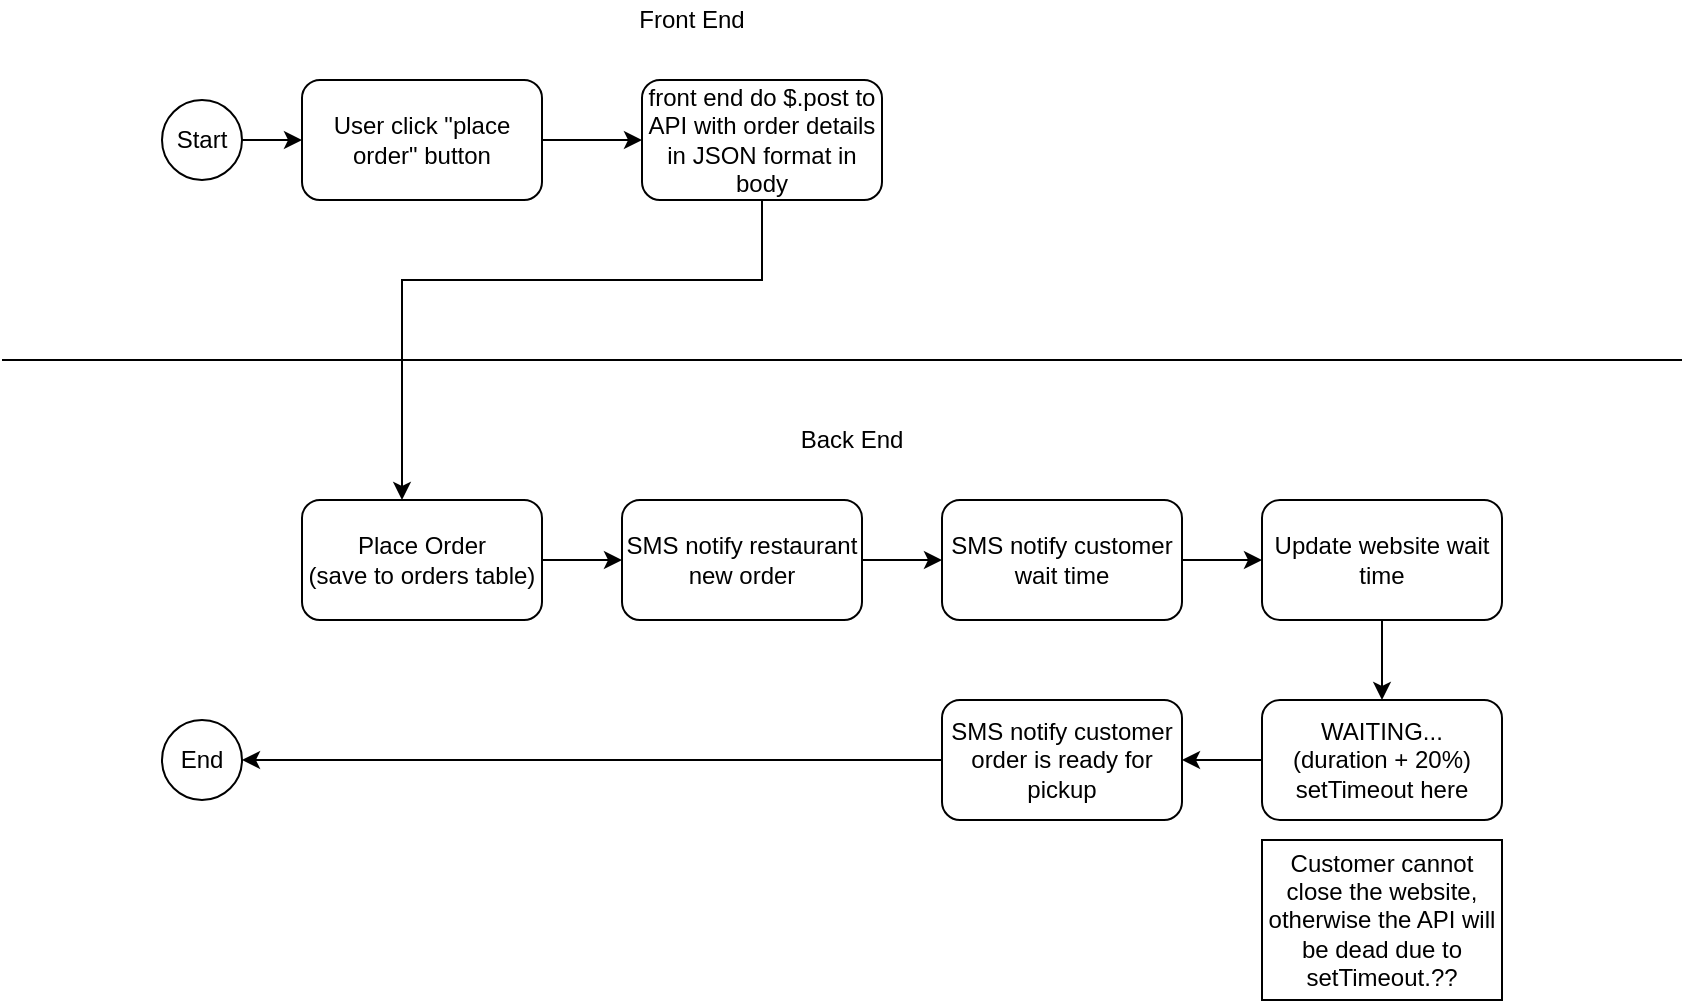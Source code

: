 <mxfile>
    <diagram id="miuZwSb8-RR_LLr0MB7C" name="Page-1">
        <mxGraphModel dx="548" dy="529" grid="1" gridSize="10" guides="1" tooltips="1" connect="1" arrows="1" fold="1" page="1" pageScale="1" pageWidth="850" pageHeight="1100" math="0" shadow="0">
            <root>
                <mxCell id="0"/>
                <mxCell id="1" parent="0"/>
                <mxCell id="26" value="Back End" style="text;html=1;strokeColor=none;fillColor=none;align=center;verticalAlign=middle;whiteSpace=wrap;rounded=0;" parent="1" vertex="1">
                    <mxGeometry x="390" y="230" width="70" height="20" as="geometry"/>
                </mxCell>
                <mxCell id="29" value="Front End" style="text;html=1;strokeColor=none;fillColor=none;align=center;verticalAlign=middle;whiteSpace=wrap;rounded=0;" parent="1" vertex="1">
                    <mxGeometry x="300" y="20" width="90" height="20" as="geometry"/>
                </mxCell>
                <mxCell id="32" value="" style="edgeStyle=orthogonalEdgeStyle;rounded=0;orthogonalLoop=1;jettySize=auto;html=1;" parent="1" source="30" target="31" edge="1">
                    <mxGeometry relative="1" as="geometry"/>
                </mxCell>
                <mxCell id="30" value="Start" style="ellipse;whiteSpace=wrap;html=1;aspect=fixed;" parent="1" vertex="1">
                    <mxGeometry x="80" y="70" width="40" height="40" as="geometry"/>
                </mxCell>
                <mxCell id="34" value="" style="edgeStyle=orthogonalEdgeStyle;rounded=0;orthogonalLoop=1;jettySize=auto;html=1;" parent="1" source="31" target="33" edge="1">
                    <mxGeometry relative="1" as="geometry"/>
                </mxCell>
                <mxCell id="31" value="User click &quot;place order&quot; button" style="rounded=1;whiteSpace=wrap;html=1;" parent="1" vertex="1">
                    <mxGeometry x="150" y="60" width="120" height="60" as="geometry"/>
                </mxCell>
                <mxCell id="35" style="edgeStyle=orthogonalEdgeStyle;rounded=0;orthogonalLoop=1;jettySize=auto;html=1;" parent="1" source="33" edge="1">
                    <mxGeometry relative="1" as="geometry">
                        <mxPoint x="200" y="270" as="targetPoint"/>
                        <Array as="points">
                            <mxPoint x="380" y="160"/>
                            <mxPoint x="200" y="160"/>
                        </Array>
                    </mxGeometry>
                </mxCell>
                <mxCell id="33" value="front end do $.post to API with order details in JSON format in body" style="rounded=1;whiteSpace=wrap;html=1;" parent="1" vertex="1">
                    <mxGeometry x="320" y="60" width="120" height="60" as="geometry"/>
                </mxCell>
                <mxCell id="2" value="Place Order&lt;br&gt;(save to orders table)" style="rounded=1;whiteSpace=wrap;html=1;" parent="1" vertex="1">
                    <mxGeometry x="150" y="270" width="120" height="60" as="geometry"/>
                </mxCell>
                <mxCell id="7" value="SMS notify customer wait time" style="rounded=1;whiteSpace=wrap;html=1;" parent="1" vertex="1">
                    <mxGeometry x="470" y="270" width="120" height="60" as="geometry"/>
                </mxCell>
                <mxCell id="10" value="WAITING...&lt;br&gt;(duration + 20%)&lt;br&gt;setTimeout here" style="rounded=1;whiteSpace=wrap;html=1;" parent="1" vertex="1">
                    <mxGeometry x="630" y="370" width="120" height="60" as="geometry"/>
                </mxCell>
                <mxCell id="12" value="SMS notify customer order is ready for pickup" style="rounded=1;whiteSpace=wrap;html=1;" parent="1" vertex="1">
                    <mxGeometry x="470" y="370" width="120" height="60" as="geometry"/>
                </mxCell>
                <mxCell id="13" value="" style="edgeStyle=orthogonalEdgeStyle;rounded=0;orthogonalLoop=1;jettySize=auto;html=1;" parent="1" source="10" target="12" edge="1">
                    <mxGeometry x="80" y="270" as="geometry"/>
                </mxCell>
                <mxCell id="15" value="End" style="ellipse;whiteSpace=wrap;html=1;aspect=fixed;" parent="1" vertex="1">
                    <mxGeometry x="80" y="380" width="40" height="40" as="geometry"/>
                </mxCell>
                <mxCell id="17" value="" style="edgeStyle=orthogonalEdgeStyle;rounded=0;orthogonalLoop=1;jettySize=auto;html=1;" parent="1" source="12" target="15" edge="1">
                    <mxGeometry x="80" y="270" as="geometry"/>
                </mxCell>
                <mxCell id="20" value="" style="edgeStyle=orthogonalEdgeStyle;rounded=0;orthogonalLoop=1;jettySize=auto;html=1;" parent="1" source="18" target="7" edge="1">
                    <mxGeometry x="80" y="270" as="geometry"/>
                </mxCell>
                <mxCell id="18" value="SMS notify restaurant new order" style="rounded=1;whiteSpace=wrap;html=1;" parent="1" vertex="1">
                    <mxGeometry x="310" y="270" width="120" height="60" as="geometry"/>
                </mxCell>
                <mxCell id="3" style="edgeStyle=orthogonalEdgeStyle;rounded=0;orthogonalLoop=1;jettySize=auto;html=1;entryX=0;entryY=0.5;entryDx=0;entryDy=0;" parent="1" source="2" target="18" edge="1">
                    <mxGeometry x="80" y="270" as="geometry">
                        <mxPoint x="340" y="300" as="targetPoint"/>
                    </mxGeometry>
                </mxCell>
                <mxCell id="23" value="" style="edgeStyle=orthogonalEdgeStyle;rounded=0;orthogonalLoop=1;jettySize=auto;html=1;" parent="1" source="21" target="10" edge="1">
                    <mxGeometry x="80" y="270" as="geometry"/>
                </mxCell>
                <mxCell id="21" value="Update website wait time" style="rounded=1;whiteSpace=wrap;html=1;" parent="1" vertex="1">
                    <mxGeometry x="630" y="270" width="120" height="60" as="geometry"/>
                </mxCell>
                <mxCell id="22" value="" style="edgeStyle=orthogonalEdgeStyle;rounded=0;orthogonalLoop=1;jettySize=auto;html=1;" parent="1" source="7" target="21" edge="1">
                    <mxGeometry x="80" y="270" as="geometry"/>
                </mxCell>
                <mxCell id="36" value="" style="endArrow=none;html=1;" parent="1" edge="1">
                    <mxGeometry width="50" height="50" relative="1" as="geometry">
                        <mxPoint y="200" as="sourcePoint"/>
                        <mxPoint x="840" y="200" as="targetPoint"/>
                    </mxGeometry>
                </mxCell>
                <mxCell id="37" value="Customer cannot close the website, otherwise the API will be dead due to setTimeout.??" style="rounded=0;whiteSpace=wrap;html=1;" parent="1" vertex="1">
                    <mxGeometry x="630" y="440" width="120" height="80" as="geometry"/>
                </mxCell>
            </root>
        </mxGraphModel>
    </diagram>
</mxfile>